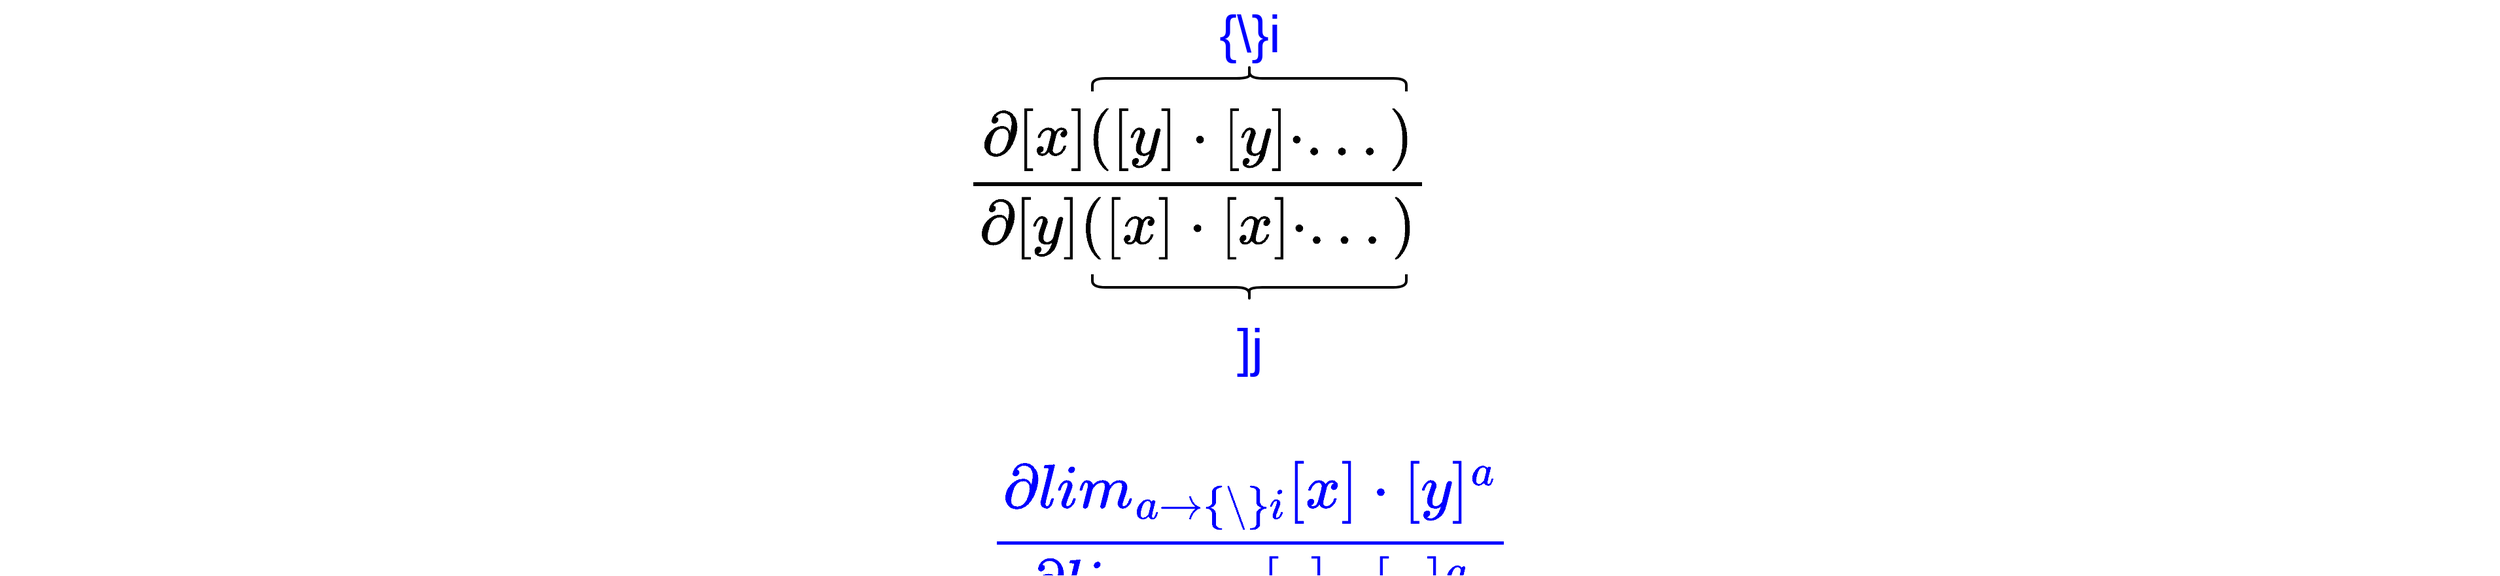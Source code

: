 <mxfile version="17.5.0" type="github">
  <diagram id="TClu_PM6VrTix473gVHU" name="Page-1">
    <mxGraphModel dx="1481" dy="1839" grid="1" gridSize="10" guides="1" tooltips="1" connect="1" arrows="1" fold="1" page="1" pageScale="1" pageWidth="850" pageHeight="1100" math="1" shadow="0">
      <root>
        <mxCell id="0" />
        <mxCell id="1" parent="0" />
        <mxCell id="Es7HAsZlAmJG3Q5VJztL-1" value="&lt;font style=&quot;font-size: 40px&quot;&gt;$$\frac{\partial [x] ([y]\cdot[y]\cdot ...)}{\partial [y] ([x]\cdot [x]\cdot ...)}$$&lt;/font&gt;" style="text;html=1;align=center;verticalAlign=middle;resizable=0;points=[];autosize=1;strokeColor=none;fillColor=none;" vertex="1" parent="1">
          <mxGeometry x="-545" y="95" width="1270" height="30" as="geometry" />
        </mxCell>
        <mxCell id="Es7HAsZlAmJG3Q5VJztL-2" value="" style="shape=curlyBracket;whiteSpace=wrap;html=1;rounded=1;fontSize=40;rotation=-90;strokeWidth=2;" vertex="1" parent="1">
          <mxGeometry x="120" y="70" width="20" height="240" as="geometry" />
        </mxCell>
        <mxCell id="Es7HAsZlAmJG3Q5VJztL-3" value="" style="shape=curlyBracket;whiteSpace=wrap;html=1;rounded=1;fontSize=40;rotation=90;strokeWidth=2;" vertex="1" parent="1">
          <mxGeometry x="120" y="-90" width="20" height="240" as="geometry" />
        </mxCell>
        <mxCell id="Es7HAsZlAmJG3Q5VJztL-4" value="&lt;font color=&quot;#0000ff&quot;&gt;{\}i&lt;/font&gt;" style="text;html=1;align=center;verticalAlign=middle;resizable=0;points=[];autosize=1;strokeColor=none;fillColor=none;fontSize=40;" vertex="1" parent="1">
          <mxGeometry x="100" y="-30" width="60" height="50" as="geometry" />
        </mxCell>
        <mxCell id="Es7HAsZlAmJG3Q5VJztL-5" value="]j" style="text;html=1;align=center;verticalAlign=middle;resizable=0;points=[];autosize=1;strokeColor=none;fillColor=none;fontSize=40;fontColor=#0000FF;" vertex="1" parent="1">
          <mxGeometry x="110" y="210" width="40" height="50" as="geometry" />
        </mxCell>
        <mxCell id="Es7HAsZlAmJG3Q5VJztL-8" value="$$\frac{\partial lim_{a \rightarrow \{ \backslash \}i}&amp;nbsp; [x]\cdot[y]^a}{\partial lim_{a \rightarrow ]j} [y]\cdot[x]^a}$$" style="text;html=1;align=center;verticalAlign=middle;resizable=0;points=[];autosize=1;strokeColor=none;fillColor=none;fontSize=40;fontColor=#0000FF;" vertex="1" parent="1">
          <mxGeometry x="-825" y="360" width="1910" height="50" as="geometry" />
        </mxCell>
      </root>
    </mxGraphModel>
  </diagram>
</mxfile>
